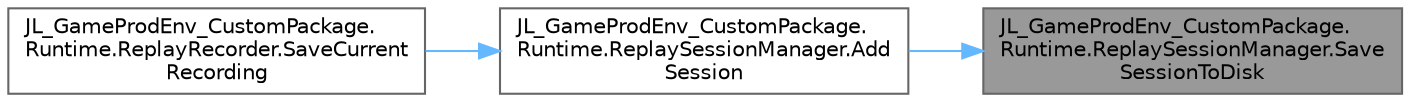 digraph "JL_GameProdEnv_CustomPackage.Runtime.ReplaySessionManager.SaveSessionToDisk"
{
 // LATEX_PDF_SIZE
  bgcolor="transparent";
  edge [fontname=Helvetica,fontsize=10,labelfontname=Helvetica,labelfontsize=10];
  node [fontname=Helvetica,fontsize=10,shape=box,height=0.2,width=0.4];
  rankdir="RL";
  Node1 [id="Node000001",label="JL_GameProdEnv_CustomPackage.\lRuntime.ReplaySessionManager.Save\lSessionToDisk",height=0.2,width=0.4,color="gray40", fillcolor="grey60", style="filled", fontcolor="black",tooltip=" "];
  Node1 -> Node2 [id="edge3_Node000001_Node000002",dir="back",color="steelblue1",style="solid",tooltip=" "];
  Node2 [id="Node000002",label="JL_GameProdEnv_CustomPackage.\lRuntime.ReplaySessionManager.Add\lSession",height=0.2,width=0.4,color="grey40", fillcolor="white", style="filled",URL="$class_j_l___game_prod_env___custom_package_1_1_runtime_1_1_replay_session_manager.html#ad3d1c68d40a466bf70f87dff1351cc55",tooltip="Adds a new replay session to the session manager and saves it to disk."];
  Node2 -> Node3 [id="edge4_Node000002_Node000003",dir="back",color="steelblue1",style="solid",tooltip=" "];
  Node3 [id="Node000003",label="JL_GameProdEnv_CustomPackage.\lRuntime.ReplayRecorder.SaveCurrent\lRecording",height=0.2,width=0.4,color="grey40", fillcolor="white", style="filled",URL="$class_j_l___game_prod_env___custom_package_1_1_runtime_1_1_replay_recorder.html#ad6b46ecad59b392e9faab96244714ee7",tooltip=" "];
}

